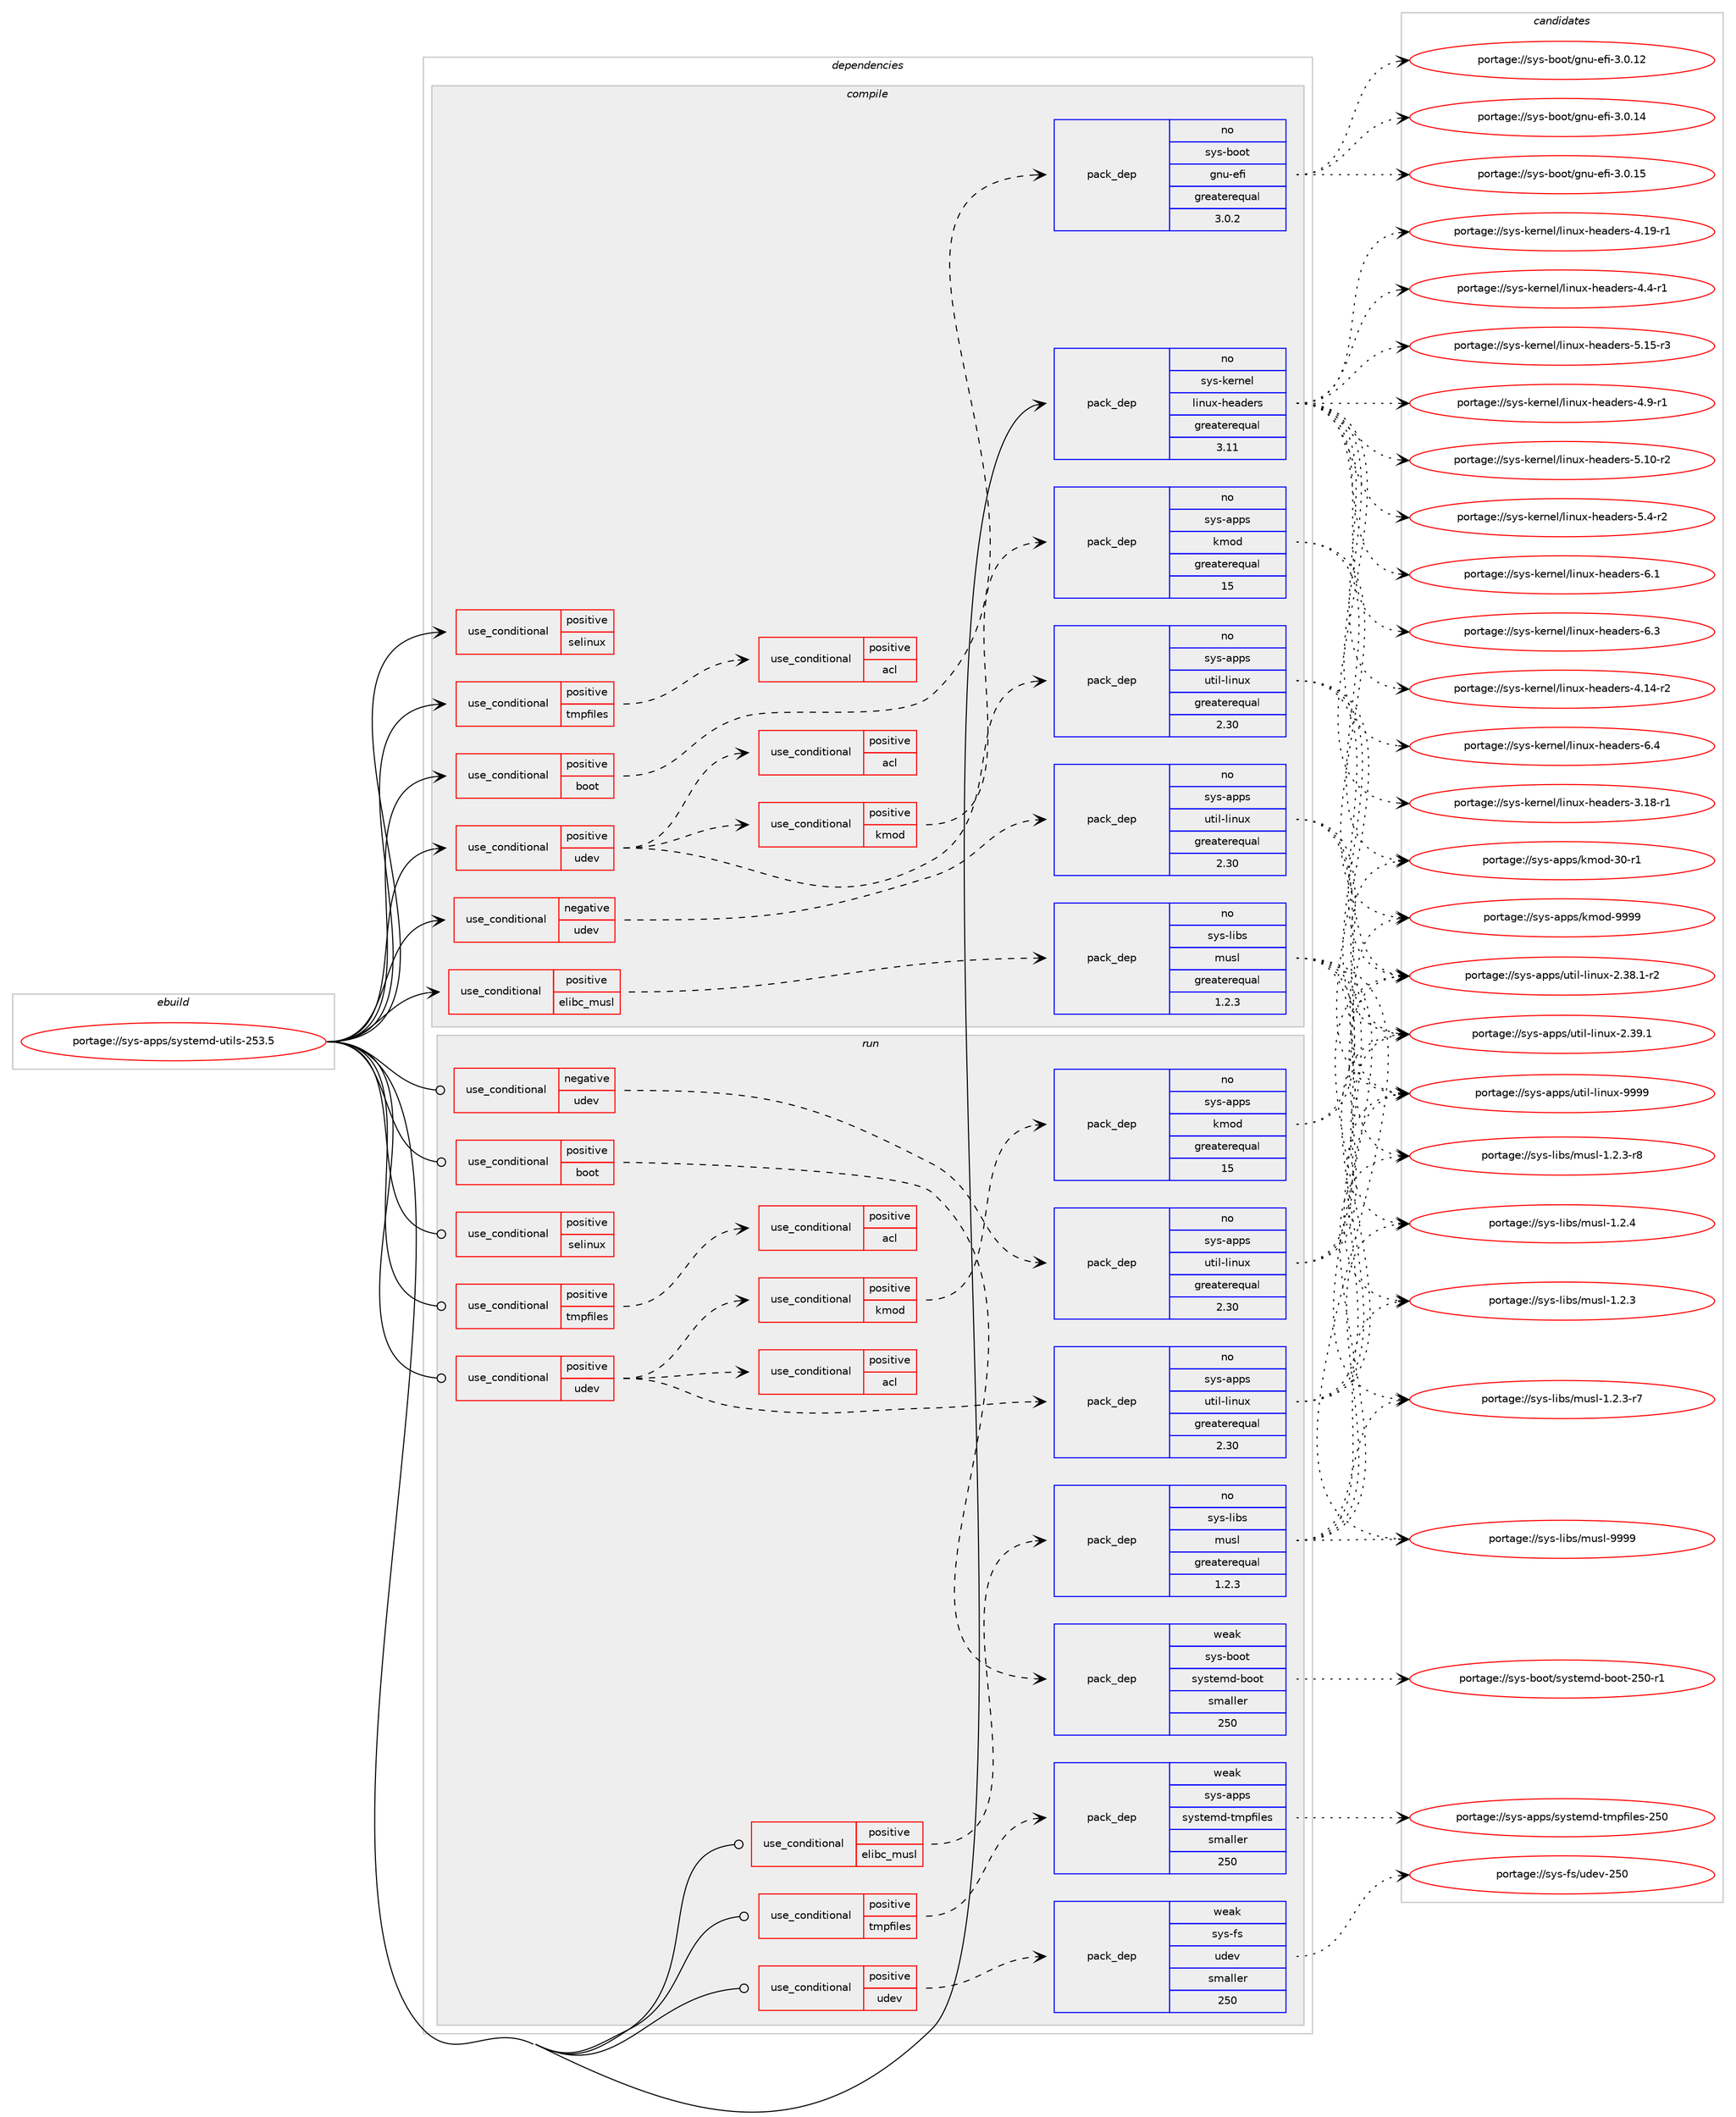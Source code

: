 digraph prolog {

# *************
# Graph options
# *************

newrank=true;
concentrate=true;
compound=true;
graph [rankdir=LR,fontname=Helvetica,fontsize=10,ranksep=1.5];#, ranksep=2.5, nodesep=0.2];
edge  [arrowhead=vee];
node  [fontname=Helvetica,fontsize=10];

# **********
# The ebuild
# **********

subgraph cluster_leftcol {
color=gray;
rank=same;
label=<<i>ebuild</i>>;
id [label="portage://sys-apps/systemd-utils-253.5", color=red, width=4, href="../sys-apps/systemd-utils-253.5.svg"];
}

# ****************
# The dependencies
# ****************

subgraph cluster_midcol {
color=gray;
label=<<i>dependencies</i>>;
subgraph cluster_compile {
fillcolor="#eeeeee";
style=filled;
label=<<i>compile</i>>;
subgraph cond603 {
dependency1075 [label=<<TABLE BORDER="0" CELLBORDER="1" CELLSPACING="0" CELLPADDING="4"><TR><TD ROWSPAN="3" CELLPADDING="10">use_conditional</TD></TR><TR><TD>negative</TD></TR><TR><TD>udev</TD></TR></TABLE>>, shape=none, color=red];
subgraph pack463 {
dependency1076 [label=<<TABLE BORDER="0" CELLBORDER="1" CELLSPACING="0" CELLPADDING="4" WIDTH="220"><TR><TD ROWSPAN="6" CELLPADDING="30">pack_dep</TD></TR><TR><TD WIDTH="110">no</TD></TR><TR><TD>sys-apps</TD></TR><TR><TD>util-linux</TD></TR><TR><TD>greaterequal</TD></TR><TR><TD>2.30</TD></TR></TABLE>>, shape=none, color=blue];
}
dependency1075:e -> dependency1076:w [weight=20,style="dashed",arrowhead="vee"];
# *** BEGIN UNKNOWN DEPENDENCY TYPE (TODO) ***
# dependency1075 -> package_dependency(portage://sys-apps/systemd-utils-253.5,install,no,sys-libs,libcap,none,[,,],[slot(0),equal],[])
# *** END UNKNOWN DEPENDENCY TYPE (TODO) ***

# *** BEGIN UNKNOWN DEPENDENCY TYPE (TODO) ***
# dependency1075 -> package_dependency(portage://sys-apps/systemd-utils-253.5,install,no,virtual,libcrypt,none,[,,],any_same_slot,[])
# *** END UNKNOWN DEPENDENCY TYPE (TODO) ***

}
id:e -> dependency1075:w [weight=20,style="solid",arrowhead="vee"];
subgraph cond604 {
dependency1077 [label=<<TABLE BORDER="0" CELLBORDER="1" CELLSPACING="0" CELLPADDING="4"><TR><TD ROWSPAN="3" CELLPADDING="10">use_conditional</TD></TR><TR><TD>positive</TD></TR><TR><TD>boot</TD></TR></TABLE>>, shape=none, color=red];
subgraph pack464 {
dependency1078 [label=<<TABLE BORDER="0" CELLBORDER="1" CELLSPACING="0" CELLPADDING="4" WIDTH="220"><TR><TD ROWSPAN="6" CELLPADDING="30">pack_dep</TD></TR><TR><TD WIDTH="110">no</TD></TR><TR><TD>sys-boot</TD></TR><TR><TD>gnu-efi</TD></TR><TR><TD>greaterequal</TD></TR><TR><TD>3.0.2</TD></TR></TABLE>>, shape=none, color=blue];
}
dependency1077:e -> dependency1078:w [weight=20,style="dashed",arrowhead="vee"];
}
id:e -> dependency1077:w [weight=20,style="solid",arrowhead="vee"];
subgraph cond605 {
dependency1079 [label=<<TABLE BORDER="0" CELLBORDER="1" CELLSPACING="0" CELLPADDING="4"><TR><TD ROWSPAN="3" CELLPADDING="10">use_conditional</TD></TR><TR><TD>positive</TD></TR><TR><TD>elibc_musl</TD></TR></TABLE>>, shape=none, color=red];
subgraph pack465 {
dependency1080 [label=<<TABLE BORDER="0" CELLBORDER="1" CELLSPACING="0" CELLPADDING="4" WIDTH="220"><TR><TD ROWSPAN="6" CELLPADDING="30">pack_dep</TD></TR><TR><TD WIDTH="110">no</TD></TR><TR><TD>sys-libs</TD></TR><TR><TD>musl</TD></TR><TR><TD>greaterequal</TD></TR><TR><TD>1.2.3</TD></TR></TABLE>>, shape=none, color=blue];
}
dependency1079:e -> dependency1080:w [weight=20,style="dashed",arrowhead="vee"];
}
id:e -> dependency1079:w [weight=20,style="solid",arrowhead="vee"];
subgraph cond606 {
dependency1081 [label=<<TABLE BORDER="0" CELLBORDER="1" CELLSPACING="0" CELLPADDING="4"><TR><TD ROWSPAN="3" CELLPADDING="10">use_conditional</TD></TR><TR><TD>positive</TD></TR><TR><TD>selinux</TD></TR></TABLE>>, shape=none, color=red];
# *** BEGIN UNKNOWN DEPENDENCY TYPE (TODO) ***
# dependency1081 -> package_dependency(portage://sys-apps/systemd-utils-253.5,install,no,sys-libs,libselinux,none,[,,],[slot(0),equal],[])
# *** END UNKNOWN DEPENDENCY TYPE (TODO) ***

}
id:e -> dependency1081:w [weight=20,style="solid",arrowhead="vee"];
subgraph cond607 {
dependency1082 [label=<<TABLE BORDER="0" CELLBORDER="1" CELLSPACING="0" CELLPADDING="4"><TR><TD ROWSPAN="3" CELLPADDING="10">use_conditional</TD></TR><TR><TD>positive</TD></TR><TR><TD>tmpfiles</TD></TR></TABLE>>, shape=none, color=red];
subgraph cond608 {
dependency1083 [label=<<TABLE BORDER="0" CELLBORDER="1" CELLSPACING="0" CELLPADDING="4"><TR><TD ROWSPAN="3" CELLPADDING="10">use_conditional</TD></TR><TR><TD>positive</TD></TR><TR><TD>acl</TD></TR></TABLE>>, shape=none, color=red];
# *** BEGIN UNKNOWN DEPENDENCY TYPE (TODO) ***
# dependency1083 -> package_dependency(portage://sys-apps/systemd-utils-253.5,install,no,sys-apps,acl,none,[,,],[slot(0),equal],[])
# *** END UNKNOWN DEPENDENCY TYPE (TODO) ***

}
dependency1082:e -> dependency1083:w [weight=20,style="dashed",arrowhead="vee"];
}
id:e -> dependency1082:w [weight=20,style="solid",arrowhead="vee"];
subgraph cond609 {
dependency1084 [label=<<TABLE BORDER="0" CELLBORDER="1" CELLSPACING="0" CELLPADDING="4"><TR><TD ROWSPAN="3" CELLPADDING="10">use_conditional</TD></TR><TR><TD>positive</TD></TR><TR><TD>udev</TD></TR></TABLE>>, shape=none, color=red];
subgraph pack466 {
dependency1085 [label=<<TABLE BORDER="0" CELLBORDER="1" CELLSPACING="0" CELLPADDING="4" WIDTH="220"><TR><TD ROWSPAN="6" CELLPADDING="30">pack_dep</TD></TR><TR><TD WIDTH="110">no</TD></TR><TR><TD>sys-apps</TD></TR><TR><TD>util-linux</TD></TR><TR><TD>greaterequal</TD></TR><TR><TD>2.30</TD></TR></TABLE>>, shape=none, color=blue];
}
dependency1084:e -> dependency1085:w [weight=20,style="dashed",arrowhead="vee"];
# *** BEGIN UNKNOWN DEPENDENCY TYPE (TODO) ***
# dependency1084 -> package_dependency(portage://sys-apps/systemd-utils-253.5,install,no,sys-libs,libcap,none,[,,],[slot(0),equal],[use(optenable(abi_x86_32),negative),use(optenable(abi_x86_64),negative),use(optenable(abi_x86_x32),negative),use(optenable(abi_mips_n32),negative),use(optenable(abi_mips_n64),negative),use(optenable(abi_mips_o32),negative),use(optenable(abi_s390_32),negative),use(optenable(abi_s390_64),negative)])
# *** END UNKNOWN DEPENDENCY TYPE (TODO) ***

# *** BEGIN UNKNOWN DEPENDENCY TYPE (TODO) ***
# dependency1084 -> package_dependency(portage://sys-apps/systemd-utils-253.5,install,no,virtual,libcrypt,none,[,,],any_same_slot,[use(optenable(abi_x86_32),negative),use(optenable(abi_x86_64),negative),use(optenable(abi_x86_x32),negative),use(optenable(abi_mips_n32),negative),use(optenable(abi_mips_n64),negative),use(optenable(abi_mips_o32),negative),use(optenable(abi_s390_32),negative),use(optenable(abi_s390_64),negative)])
# *** END UNKNOWN DEPENDENCY TYPE (TODO) ***

subgraph cond610 {
dependency1086 [label=<<TABLE BORDER="0" CELLBORDER="1" CELLSPACING="0" CELLPADDING="4"><TR><TD ROWSPAN="3" CELLPADDING="10">use_conditional</TD></TR><TR><TD>positive</TD></TR><TR><TD>acl</TD></TR></TABLE>>, shape=none, color=red];
# *** BEGIN UNKNOWN DEPENDENCY TYPE (TODO) ***
# dependency1086 -> package_dependency(portage://sys-apps/systemd-utils-253.5,install,no,sys-apps,acl,none,[,,],[slot(0),equal],[])
# *** END UNKNOWN DEPENDENCY TYPE (TODO) ***

}
dependency1084:e -> dependency1086:w [weight=20,style="dashed",arrowhead="vee"];
subgraph cond611 {
dependency1087 [label=<<TABLE BORDER="0" CELLBORDER="1" CELLSPACING="0" CELLPADDING="4"><TR><TD ROWSPAN="3" CELLPADDING="10">use_conditional</TD></TR><TR><TD>positive</TD></TR><TR><TD>kmod</TD></TR></TABLE>>, shape=none, color=red];
subgraph pack467 {
dependency1088 [label=<<TABLE BORDER="0" CELLBORDER="1" CELLSPACING="0" CELLPADDING="4" WIDTH="220"><TR><TD ROWSPAN="6" CELLPADDING="30">pack_dep</TD></TR><TR><TD WIDTH="110">no</TD></TR><TR><TD>sys-apps</TD></TR><TR><TD>kmod</TD></TR><TR><TD>greaterequal</TD></TR><TR><TD>15</TD></TR></TABLE>>, shape=none, color=blue];
}
dependency1087:e -> dependency1088:w [weight=20,style="dashed",arrowhead="vee"];
}
dependency1084:e -> dependency1087:w [weight=20,style="dashed",arrowhead="vee"];
}
id:e -> dependency1084:w [weight=20,style="solid",arrowhead="vee"];
subgraph pack468 {
dependency1089 [label=<<TABLE BORDER="0" CELLBORDER="1" CELLSPACING="0" CELLPADDING="4" WIDTH="220"><TR><TD ROWSPAN="6" CELLPADDING="30">pack_dep</TD></TR><TR><TD WIDTH="110">no</TD></TR><TR><TD>sys-kernel</TD></TR><TR><TD>linux-headers</TD></TR><TR><TD>greaterequal</TD></TR><TR><TD>3.11</TD></TR></TABLE>>, shape=none, color=blue];
}
id:e -> dependency1089:w [weight=20,style="solid",arrowhead="vee"];
}
subgraph cluster_compileandrun {
fillcolor="#eeeeee";
style=filled;
label=<<i>compile and run</i>>;
}
subgraph cluster_run {
fillcolor="#eeeeee";
style=filled;
label=<<i>run</i>>;
subgraph cond612 {
dependency1090 [label=<<TABLE BORDER="0" CELLBORDER="1" CELLSPACING="0" CELLPADDING="4"><TR><TD ROWSPAN="3" CELLPADDING="10">use_conditional</TD></TR><TR><TD>negative</TD></TR><TR><TD>udev</TD></TR></TABLE>>, shape=none, color=red];
subgraph pack469 {
dependency1091 [label=<<TABLE BORDER="0" CELLBORDER="1" CELLSPACING="0" CELLPADDING="4" WIDTH="220"><TR><TD ROWSPAN="6" CELLPADDING="30">pack_dep</TD></TR><TR><TD WIDTH="110">no</TD></TR><TR><TD>sys-apps</TD></TR><TR><TD>util-linux</TD></TR><TR><TD>greaterequal</TD></TR><TR><TD>2.30</TD></TR></TABLE>>, shape=none, color=blue];
}
dependency1090:e -> dependency1091:w [weight=20,style="dashed",arrowhead="vee"];
# *** BEGIN UNKNOWN DEPENDENCY TYPE (TODO) ***
# dependency1090 -> package_dependency(portage://sys-apps/systemd-utils-253.5,run,no,sys-libs,libcap,none,[,,],[slot(0),equal],[])
# *** END UNKNOWN DEPENDENCY TYPE (TODO) ***

# *** BEGIN UNKNOWN DEPENDENCY TYPE (TODO) ***
# dependency1090 -> package_dependency(portage://sys-apps/systemd-utils-253.5,run,no,virtual,libcrypt,none,[,,],any_same_slot,[])
# *** END UNKNOWN DEPENDENCY TYPE (TODO) ***

}
id:e -> dependency1090:w [weight=20,style="solid",arrowhead="odot"];
subgraph cond613 {
dependency1092 [label=<<TABLE BORDER="0" CELLBORDER="1" CELLSPACING="0" CELLPADDING="4"><TR><TD ROWSPAN="3" CELLPADDING="10">use_conditional</TD></TR><TR><TD>positive</TD></TR><TR><TD>boot</TD></TR></TABLE>>, shape=none, color=red];
subgraph pack470 {
dependency1093 [label=<<TABLE BORDER="0" CELLBORDER="1" CELLSPACING="0" CELLPADDING="4" WIDTH="220"><TR><TD ROWSPAN="6" CELLPADDING="30">pack_dep</TD></TR><TR><TD WIDTH="110">weak</TD></TR><TR><TD>sys-boot</TD></TR><TR><TD>systemd-boot</TD></TR><TR><TD>smaller</TD></TR><TR><TD>250</TD></TR></TABLE>>, shape=none, color=blue];
}
dependency1092:e -> dependency1093:w [weight=20,style="dashed",arrowhead="vee"];
}
id:e -> dependency1092:w [weight=20,style="solid",arrowhead="odot"];
subgraph cond614 {
dependency1094 [label=<<TABLE BORDER="0" CELLBORDER="1" CELLSPACING="0" CELLPADDING="4"><TR><TD ROWSPAN="3" CELLPADDING="10">use_conditional</TD></TR><TR><TD>positive</TD></TR><TR><TD>elibc_musl</TD></TR></TABLE>>, shape=none, color=red];
subgraph pack471 {
dependency1095 [label=<<TABLE BORDER="0" CELLBORDER="1" CELLSPACING="0" CELLPADDING="4" WIDTH="220"><TR><TD ROWSPAN="6" CELLPADDING="30">pack_dep</TD></TR><TR><TD WIDTH="110">no</TD></TR><TR><TD>sys-libs</TD></TR><TR><TD>musl</TD></TR><TR><TD>greaterequal</TD></TR><TR><TD>1.2.3</TD></TR></TABLE>>, shape=none, color=blue];
}
dependency1094:e -> dependency1095:w [weight=20,style="dashed",arrowhead="vee"];
}
id:e -> dependency1094:w [weight=20,style="solid",arrowhead="odot"];
subgraph cond615 {
dependency1096 [label=<<TABLE BORDER="0" CELLBORDER="1" CELLSPACING="0" CELLPADDING="4"><TR><TD ROWSPAN="3" CELLPADDING="10">use_conditional</TD></TR><TR><TD>positive</TD></TR><TR><TD>selinux</TD></TR></TABLE>>, shape=none, color=red];
# *** BEGIN UNKNOWN DEPENDENCY TYPE (TODO) ***
# dependency1096 -> package_dependency(portage://sys-apps/systemd-utils-253.5,run,no,sys-libs,libselinux,none,[,,],[slot(0),equal],[])
# *** END UNKNOWN DEPENDENCY TYPE (TODO) ***

}
id:e -> dependency1096:w [weight=20,style="solid",arrowhead="odot"];
subgraph cond616 {
dependency1097 [label=<<TABLE BORDER="0" CELLBORDER="1" CELLSPACING="0" CELLPADDING="4"><TR><TD ROWSPAN="3" CELLPADDING="10">use_conditional</TD></TR><TR><TD>positive</TD></TR><TR><TD>tmpfiles</TD></TR></TABLE>>, shape=none, color=red];
subgraph cond617 {
dependency1098 [label=<<TABLE BORDER="0" CELLBORDER="1" CELLSPACING="0" CELLPADDING="4"><TR><TD ROWSPAN="3" CELLPADDING="10">use_conditional</TD></TR><TR><TD>positive</TD></TR><TR><TD>acl</TD></TR></TABLE>>, shape=none, color=red];
# *** BEGIN UNKNOWN DEPENDENCY TYPE (TODO) ***
# dependency1098 -> package_dependency(portage://sys-apps/systemd-utils-253.5,run,no,sys-apps,acl,none,[,,],[slot(0),equal],[])
# *** END UNKNOWN DEPENDENCY TYPE (TODO) ***

}
dependency1097:e -> dependency1098:w [weight=20,style="dashed",arrowhead="vee"];
}
id:e -> dependency1097:w [weight=20,style="solid",arrowhead="odot"];
subgraph cond618 {
dependency1099 [label=<<TABLE BORDER="0" CELLBORDER="1" CELLSPACING="0" CELLPADDING="4"><TR><TD ROWSPAN="3" CELLPADDING="10">use_conditional</TD></TR><TR><TD>positive</TD></TR><TR><TD>tmpfiles</TD></TR></TABLE>>, shape=none, color=red];
subgraph pack472 {
dependency1100 [label=<<TABLE BORDER="0" CELLBORDER="1" CELLSPACING="0" CELLPADDING="4" WIDTH="220"><TR><TD ROWSPAN="6" CELLPADDING="30">pack_dep</TD></TR><TR><TD WIDTH="110">weak</TD></TR><TR><TD>sys-apps</TD></TR><TR><TD>systemd-tmpfiles</TD></TR><TR><TD>smaller</TD></TR><TR><TD>250</TD></TR></TABLE>>, shape=none, color=blue];
}
dependency1099:e -> dependency1100:w [weight=20,style="dashed",arrowhead="vee"];
}
id:e -> dependency1099:w [weight=20,style="solid",arrowhead="odot"];
subgraph cond619 {
dependency1101 [label=<<TABLE BORDER="0" CELLBORDER="1" CELLSPACING="0" CELLPADDING="4"><TR><TD ROWSPAN="3" CELLPADDING="10">use_conditional</TD></TR><TR><TD>positive</TD></TR><TR><TD>udev</TD></TR></TABLE>>, shape=none, color=red];
# *** BEGIN UNKNOWN DEPENDENCY TYPE (TODO) ***
# dependency1101 -> package_dependency(portage://sys-apps/systemd-utils-253.5,run,no,acct-group,audio,none,[,,],[],[])
# *** END UNKNOWN DEPENDENCY TYPE (TODO) ***

# *** BEGIN UNKNOWN DEPENDENCY TYPE (TODO) ***
# dependency1101 -> package_dependency(portage://sys-apps/systemd-utils-253.5,run,no,acct-group,cdrom,none,[,,],[],[])
# *** END UNKNOWN DEPENDENCY TYPE (TODO) ***

# *** BEGIN UNKNOWN DEPENDENCY TYPE (TODO) ***
# dependency1101 -> package_dependency(portage://sys-apps/systemd-utils-253.5,run,no,acct-group,dialout,none,[,,],[],[])
# *** END UNKNOWN DEPENDENCY TYPE (TODO) ***

# *** BEGIN UNKNOWN DEPENDENCY TYPE (TODO) ***
# dependency1101 -> package_dependency(portage://sys-apps/systemd-utils-253.5,run,no,acct-group,disk,none,[,,],[],[])
# *** END UNKNOWN DEPENDENCY TYPE (TODO) ***

# *** BEGIN UNKNOWN DEPENDENCY TYPE (TODO) ***
# dependency1101 -> package_dependency(portage://sys-apps/systemd-utils-253.5,run,no,acct-group,floppy,none,[,,],[],[])
# *** END UNKNOWN DEPENDENCY TYPE (TODO) ***

# *** BEGIN UNKNOWN DEPENDENCY TYPE (TODO) ***
# dependency1101 -> package_dependency(portage://sys-apps/systemd-utils-253.5,run,no,acct-group,input,none,[,,],[],[])
# *** END UNKNOWN DEPENDENCY TYPE (TODO) ***

# *** BEGIN UNKNOWN DEPENDENCY TYPE (TODO) ***
# dependency1101 -> package_dependency(portage://sys-apps/systemd-utils-253.5,run,no,acct-group,kmem,none,[,,],[],[])
# *** END UNKNOWN DEPENDENCY TYPE (TODO) ***

# *** BEGIN UNKNOWN DEPENDENCY TYPE (TODO) ***
# dependency1101 -> package_dependency(portage://sys-apps/systemd-utils-253.5,run,no,acct-group,kvm,none,[,,],[],[])
# *** END UNKNOWN DEPENDENCY TYPE (TODO) ***

# *** BEGIN UNKNOWN DEPENDENCY TYPE (TODO) ***
# dependency1101 -> package_dependency(portage://sys-apps/systemd-utils-253.5,run,no,acct-group,lp,none,[,,],[],[])
# *** END UNKNOWN DEPENDENCY TYPE (TODO) ***

# *** BEGIN UNKNOWN DEPENDENCY TYPE (TODO) ***
# dependency1101 -> package_dependency(portage://sys-apps/systemd-utils-253.5,run,no,acct-group,render,none,[,,],[],[])
# *** END UNKNOWN DEPENDENCY TYPE (TODO) ***

# *** BEGIN UNKNOWN DEPENDENCY TYPE (TODO) ***
# dependency1101 -> package_dependency(portage://sys-apps/systemd-utils-253.5,run,no,acct-group,sgx,none,[,,],[],[])
# *** END UNKNOWN DEPENDENCY TYPE (TODO) ***

# *** BEGIN UNKNOWN DEPENDENCY TYPE (TODO) ***
# dependency1101 -> package_dependency(portage://sys-apps/systemd-utils-253.5,run,no,acct-group,tape,none,[,,],[],[])
# *** END UNKNOWN DEPENDENCY TYPE (TODO) ***

# *** BEGIN UNKNOWN DEPENDENCY TYPE (TODO) ***
# dependency1101 -> package_dependency(portage://sys-apps/systemd-utils-253.5,run,no,acct-group,tty,none,[,,],[],[])
# *** END UNKNOWN DEPENDENCY TYPE (TODO) ***

# *** BEGIN UNKNOWN DEPENDENCY TYPE (TODO) ***
# dependency1101 -> package_dependency(portage://sys-apps/systemd-utils-253.5,run,no,acct-group,usb,none,[,,],[],[])
# *** END UNKNOWN DEPENDENCY TYPE (TODO) ***

# *** BEGIN UNKNOWN DEPENDENCY TYPE (TODO) ***
# dependency1101 -> package_dependency(portage://sys-apps/systemd-utils-253.5,run,no,acct-group,video,none,[,,],[],[])
# *** END UNKNOWN DEPENDENCY TYPE (TODO) ***

# *** BEGIN UNKNOWN DEPENDENCY TYPE (TODO) ***
# dependency1101 -> package_dependency(portage://sys-apps/systemd-utils-253.5,run,weak,sys-apps,gentoo-systemd-integration,none,[,,],[],[])
# *** END UNKNOWN DEPENDENCY TYPE (TODO) ***

# *** BEGIN UNKNOWN DEPENDENCY TYPE (TODO) ***
# dependency1101 -> package_dependency(portage://sys-apps/systemd-utils-253.5,run,weak,sys-apps,hwids,none,[,,],[],[use(enable(udev),none)])
# *** END UNKNOWN DEPENDENCY TYPE (TODO) ***

subgraph pack473 {
dependency1102 [label=<<TABLE BORDER="0" CELLBORDER="1" CELLSPACING="0" CELLPADDING="4" WIDTH="220"><TR><TD ROWSPAN="6" CELLPADDING="30">pack_dep</TD></TR><TR><TD WIDTH="110">weak</TD></TR><TR><TD>sys-fs</TD></TR><TR><TD>udev</TD></TR><TR><TD>smaller</TD></TR><TR><TD>250</TD></TR></TABLE>>, shape=none, color=blue];
}
dependency1101:e -> dependency1102:w [weight=20,style="dashed",arrowhead="vee"];
# *** BEGIN UNKNOWN DEPENDENCY TYPE (TODO) ***
# dependency1101 -> package_dependency(portage://sys-apps/systemd-utils-253.5,run,weak,sys-fs,eudev,none,[,,],[],[])
# *** END UNKNOWN DEPENDENCY TYPE (TODO) ***

}
id:e -> dependency1101:w [weight=20,style="solid",arrowhead="odot"];
subgraph cond620 {
dependency1103 [label=<<TABLE BORDER="0" CELLBORDER="1" CELLSPACING="0" CELLPADDING="4"><TR><TD ROWSPAN="3" CELLPADDING="10">use_conditional</TD></TR><TR><TD>positive</TD></TR><TR><TD>udev</TD></TR></TABLE>>, shape=none, color=red];
subgraph pack474 {
dependency1104 [label=<<TABLE BORDER="0" CELLBORDER="1" CELLSPACING="0" CELLPADDING="4" WIDTH="220"><TR><TD ROWSPAN="6" CELLPADDING="30">pack_dep</TD></TR><TR><TD WIDTH="110">no</TD></TR><TR><TD>sys-apps</TD></TR><TR><TD>util-linux</TD></TR><TR><TD>greaterequal</TD></TR><TR><TD>2.30</TD></TR></TABLE>>, shape=none, color=blue];
}
dependency1103:e -> dependency1104:w [weight=20,style="dashed",arrowhead="vee"];
# *** BEGIN UNKNOWN DEPENDENCY TYPE (TODO) ***
# dependency1103 -> package_dependency(portage://sys-apps/systemd-utils-253.5,run,no,sys-libs,libcap,none,[,,],[slot(0),equal],[use(optenable(abi_x86_32),negative),use(optenable(abi_x86_64),negative),use(optenable(abi_x86_x32),negative),use(optenable(abi_mips_n32),negative),use(optenable(abi_mips_n64),negative),use(optenable(abi_mips_o32),negative),use(optenable(abi_s390_32),negative),use(optenable(abi_s390_64),negative)])
# *** END UNKNOWN DEPENDENCY TYPE (TODO) ***

# *** BEGIN UNKNOWN DEPENDENCY TYPE (TODO) ***
# dependency1103 -> package_dependency(portage://sys-apps/systemd-utils-253.5,run,no,virtual,libcrypt,none,[,,],any_same_slot,[use(optenable(abi_x86_32),negative),use(optenable(abi_x86_64),negative),use(optenable(abi_x86_x32),negative),use(optenable(abi_mips_n32),negative),use(optenable(abi_mips_n64),negative),use(optenable(abi_mips_o32),negative),use(optenable(abi_s390_32),negative),use(optenable(abi_s390_64),negative)])
# *** END UNKNOWN DEPENDENCY TYPE (TODO) ***

subgraph cond621 {
dependency1105 [label=<<TABLE BORDER="0" CELLBORDER="1" CELLSPACING="0" CELLPADDING="4"><TR><TD ROWSPAN="3" CELLPADDING="10">use_conditional</TD></TR><TR><TD>positive</TD></TR><TR><TD>acl</TD></TR></TABLE>>, shape=none, color=red];
# *** BEGIN UNKNOWN DEPENDENCY TYPE (TODO) ***
# dependency1105 -> package_dependency(portage://sys-apps/systemd-utils-253.5,run,no,sys-apps,acl,none,[,,],[slot(0),equal],[])
# *** END UNKNOWN DEPENDENCY TYPE (TODO) ***

}
dependency1103:e -> dependency1105:w [weight=20,style="dashed",arrowhead="vee"];
subgraph cond622 {
dependency1106 [label=<<TABLE BORDER="0" CELLBORDER="1" CELLSPACING="0" CELLPADDING="4"><TR><TD ROWSPAN="3" CELLPADDING="10">use_conditional</TD></TR><TR><TD>positive</TD></TR><TR><TD>kmod</TD></TR></TABLE>>, shape=none, color=red];
subgraph pack475 {
dependency1107 [label=<<TABLE BORDER="0" CELLBORDER="1" CELLSPACING="0" CELLPADDING="4" WIDTH="220"><TR><TD ROWSPAN="6" CELLPADDING="30">pack_dep</TD></TR><TR><TD WIDTH="110">no</TD></TR><TR><TD>sys-apps</TD></TR><TR><TD>kmod</TD></TR><TR><TD>greaterequal</TD></TR><TR><TD>15</TD></TR></TABLE>>, shape=none, color=blue];
}
dependency1106:e -> dependency1107:w [weight=20,style="dashed",arrowhead="vee"];
}
dependency1103:e -> dependency1106:w [weight=20,style="dashed",arrowhead="vee"];
}
id:e -> dependency1103:w [weight=20,style="solid",arrowhead="odot"];
# *** BEGIN UNKNOWN DEPENDENCY TYPE (TODO) ***
# id -> package_dependency(portage://sys-apps/systemd-utils-253.5,run,weak,sys-apps,systemd,none,[,,],[],[])
# *** END UNKNOWN DEPENDENCY TYPE (TODO) ***

}
}

# **************
# The candidates
# **************

subgraph cluster_choices {
rank=same;
color=gray;
label=<<i>candidates</i>>;

subgraph choice463 {
color=black;
nodesep=1;
choice11512111545971121121154711711610510845108105110117120455046515646494511450 [label="portage://sys-apps/util-linux-2.38.1-r2", color=red, width=4,href="../sys-apps/util-linux-2.38.1-r2.svg"];
choice1151211154597112112115471171161051084510810511011712045504651574649 [label="portage://sys-apps/util-linux-2.39.1", color=red, width=4,href="../sys-apps/util-linux-2.39.1.svg"];
choice115121115459711211211547117116105108451081051101171204557575757 [label="portage://sys-apps/util-linux-9999", color=red, width=4,href="../sys-apps/util-linux-9999.svg"];
dependency1076:e -> choice11512111545971121121154711711610510845108105110117120455046515646494511450:w [style=dotted,weight="100"];
dependency1076:e -> choice1151211154597112112115471171161051084510810511011712045504651574649:w [style=dotted,weight="100"];
dependency1076:e -> choice115121115459711211211547117116105108451081051101171204557575757:w [style=dotted,weight="100"];
}
subgraph choice464 {
color=black;
nodesep=1;
choice1151211154598111111116471031101174510110210545514648464950 [label="portage://sys-boot/gnu-efi-3.0.12", color=red, width=4,href="../sys-boot/gnu-efi-3.0.12.svg"];
choice1151211154598111111116471031101174510110210545514648464952 [label="portage://sys-boot/gnu-efi-3.0.14", color=red, width=4,href="../sys-boot/gnu-efi-3.0.14.svg"];
choice1151211154598111111116471031101174510110210545514648464953 [label="portage://sys-boot/gnu-efi-3.0.15", color=red, width=4,href="../sys-boot/gnu-efi-3.0.15.svg"];
dependency1078:e -> choice1151211154598111111116471031101174510110210545514648464950:w [style=dotted,weight="100"];
dependency1078:e -> choice1151211154598111111116471031101174510110210545514648464952:w [style=dotted,weight="100"];
dependency1078:e -> choice1151211154598111111116471031101174510110210545514648464953:w [style=dotted,weight="100"];
}
subgraph choice465 {
color=black;
nodesep=1;
choice115121115451081059811547109117115108454946504651 [label="portage://sys-libs/musl-1.2.3", color=red, width=4,href="../sys-libs/musl-1.2.3.svg"];
choice1151211154510810598115471091171151084549465046514511455 [label="portage://sys-libs/musl-1.2.3-r7", color=red, width=4,href="../sys-libs/musl-1.2.3-r7.svg"];
choice1151211154510810598115471091171151084549465046514511456 [label="portage://sys-libs/musl-1.2.3-r8", color=red, width=4,href="../sys-libs/musl-1.2.3-r8.svg"];
choice115121115451081059811547109117115108454946504652 [label="portage://sys-libs/musl-1.2.4", color=red, width=4,href="../sys-libs/musl-1.2.4.svg"];
choice1151211154510810598115471091171151084557575757 [label="portage://sys-libs/musl-9999", color=red, width=4,href="../sys-libs/musl-9999.svg"];
dependency1080:e -> choice115121115451081059811547109117115108454946504651:w [style=dotted,weight="100"];
dependency1080:e -> choice1151211154510810598115471091171151084549465046514511455:w [style=dotted,weight="100"];
dependency1080:e -> choice1151211154510810598115471091171151084549465046514511456:w [style=dotted,weight="100"];
dependency1080:e -> choice115121115451081059811547109117115108454946504652:w [style=dotted,weight="100"];
dependency1080:e -> choice1151211154510810598115471091171151084557575757:w [style=dotted,weight="100"];
}
subgraph choice466 {
color=black;
nodesep=1;
choice11512111545971121121154711711610510845108105110117120455046515646494511450 [label="portage://sys-apps/util-linux-2.38.1-r2", color=red, width=4,href="../sys-apps/util-linux-2.38.1-r2.svg"];
choice1151211154597112112115471171161051084510810511011712045504651574649 [label="portage://sys-apps/util-linux-2.39.1", color=red, width=4,href="../sys-apps/util-linux-2.39.1.svg"];
choice115121115459711211211547117116105108451081051101171204557575757 [label="portage://sys-apps/util-linux-9999", color=red, width=4,href="../sys-apps/util-linux-9999.svg"];
dependency1085:e -> choice11512111545971121121154711711610510845108105110117120455046515646494511450:w [style=dotted,weight="100"];
dependency1085:e -> choice1151211154597112112115471171161051084510810511011712045504651574649:w [style=dotted,weight="100"];
dependency1085:e -> choice115121115459711211211547117116105108451081051101171204557575757:w [style=dotted,weight="100"];
}
subgraph choice467 {
color=black;
nodesep=1;
choice1151211154597112112115471071091111004551484511449 [label="portage://sys-apps/kmod-30-r1", color=red, width=4,href="../sys-apps/kmod-30-r1.svg"];
choice1151211154597112112115471071091111004557575757 [label="portage://sys-apps/kmod-9999", color=red, width=4,href="../sys-apps/kmod-9999.svg"];
dependency1088:e -> choice1151211154597112112115471071091111004551484511449:w [style=dotted,weight="100"];
dependency1088:e -> choice1151211154597112112115471071091111004557575757:w [style=dotted,weight="100"];
}
subgraph choice468 {
color=black;
nodesep=1;
choice1151211154510710111411010110847108105110117120451041019710010111411545514649564511449 [label="portage://sys-kernel/linux-headers-3.18-r1", color=red, width=4,href="../sys-kernel/linux-headers-3.18-r1.svg"];
choice1151211154510710111411010110847108105110117120451041019710010111411545524649524511450 [label="portage://sys-kernel/linux-headers-4.14-r2", color=red, width=4,href="../sys-kernel/linux-headers-4.14-r2.svg"];
choice1151211154510710111411010110847108105110117120451041019710010111411545524649574511449 [label="portage://sys-kernel/linux-headers-4.19-r1", color=red, width=4,href="../sys-kernel/linux-headers-4.19-r1.svg"];
choice11512111545107101114110101108471081051101171204510410197100101114115455246524511449 [label="portage://sys-kernel/linux-headers-4.4-r1", color=red, width=4,href="../sys-kernel/linux-headers-4.4-r1.svg"];
choice11512111545107101114110101108471081051101171204510410197100101114115455246574511449 [label="portage://sys-kernel/linux-headers-4.9-r1", color=red, width=4,href="../sys-kernel/linux-headers-4.9-r1.svg"];
choice1151211154510710111411010110847108105110117120451041019710010111411545534649484511450 [label="portage://sys-kernel/linux-headers-5.10-r2", color=red, width=4,href="../sys-kernel/linux-headers-5.10-r2.svg"];
choice1151211154510710111411010110847108105110117120451041019710010111411545534649534511451 [label="portage://sys-kernel/linux-headers-5.15-r3", color=red, width=4,href="../sys-kernel/linux-headers-5.15-r3.svg"];
choice11512111545107101114110101108471081051101171204510410197100101114115455346524511450 [label="portage://sys-kernel/linux-headers-5.4-r2", color=red, width=4,href="../sys-kernel/linux-headers-5.4-r2.svg"];
choice1151211154510710111411010110847108105110117120451041019710010111411545544649 [label="portage://sys-kernel/linux-headers-6.1", color=red, width=4,href="../sys-kernel/linux-headers-6.1.svg"];
choice1151211154510710111411010110847108105110117120451041019710010111411545544651 [label="portage://sys-kernel/linux-headers-6.3", color=red, width=4,href="../sys-kernel/linux-headers-6.3.svg"];
choice1151211154510710111411010110847108105110117120451041019710010111411545544652 [label="portage://sys-kernel/linux-headers-6.4", color=red, width=4,href="../sys-kernel/linux-headers-6.4.svg"];
dependency1089:e -> choice1151211154510710111411010110847108105110117120451041019710010111411545514649564511449:w [style=dotted,weight="100"];
dependency1089:e -> choice1151211154510710111411010110847108105110117120451041019710010111411545524649524511450:w [style=dotted,weight="100"];
dependency1089:e -> choice1151211154510710111411010110847108105110117120451041019710010111411545524649574511449:w [style=dotted,weight="100"];
dependency1089:e -> choice11512111545107101114110101108471081051101171204510410197100101114115455246524511449:w [style=dotted,weight="100"];
dependency1089:e -> choice11512111545107101114110101108471081051101171204510410197100101114115455246574511449:w [style=dotted,weight="100"];
dependency1089:e -> choice1151211154510710111411010110847108105110117120451041019710010111411545534649484511450:w [style=dotted,weight="100"];
dependency1089:e -> choice1151211154510710111411010110847108105110117120451041019710010111411545534649534511451:w [style=dotted,weight="100"];
dependency1089:e -> choice11512111545107101114110101108471081051101171204510410197100101114115455346524511450:w [style=dotted,weight="100"];
dependency1089:e -> choice1151211154510710111411010110847108105110117120451041019710010111411545544649:w [style=dotted,weight="100"];
dependency1089:e -> choice1151211154510710111411010110847108105110117120451041019710010111411545544651:w [style=dotted,weight="100"];
dependency1089:e -> choice1151211154510710111411010110847108105110117120451041019710010111411545544652:w [style=dotted,weight="100"];
}
subgraph choice469 {
color=black;
nodesep=1;
choice11512111545971121121154711711610510845108105110117120455046515646494511450 [label="portage://sys-apps/util-linux-2.38.1-r2", color=red, width=4,href="../sys-apps/util-linux-2.38.1-r2.svg"];
choice1151211154597112112115471171161051084510810511011712045504651574649 [label="portage://sys-apps/util-linux-2.39.1", color=red, width=4,href="../sys-apps/util-linux-2.39.1.svg"];
choice115121115459711211211547117116105108451081051101171204557575757 [label="portage://sys-apps/util-linux-9999", color=red, width=4,href="../sys-apps/util-linux-9999.svg"];
dependency1091:e -> choice11512111545971121121154711711610510845108105110117120455046515646494511450:w [style=dotted,weight="100"];
dependency1091:e -> choice1151211154597112112115471171161051084510810511011712045504651574649:w [style=dotted,weight="100"];
dependency1091:e -> choice115121115459711211211547117116105108451081051101171204557575757:w [style=dotted,weight="100"];
}
subgraph choice470 {
color=black;
nodesep=1;
choice1151211154598111111116471151211151161011091004598111111116455053484511449 [label="portage://sys-boot/systemd-boot-250-r1", color=red, width=4,href="../sys-boot/systemd-boot-250-r1.svg"];
dependency1093:e -> choice1151211154598111111116471151211151161011091004598111111116455053484511449:w [style=dotted,weight="100"];
}
subgraph choice471 {
color=black;
nodesep=1;
choice115121115451081059811547109117115108454946504651 [label="portage://sys-libs/musl-1.2.3", color=red, width=4,href="../sys-libs/musl-1.2.3.svg"];
choice1151211154510810598115471091171151084549465046514511455 [label="portage://sys-libs/musl-1.2.3-r7", color=red, width=4,href="../sys-libs/musl-1.2.3-r7.svg"];
choice1151211154510810598115471091171151084549465046514511456 [label="portage://sys-libs/musl-1.2.3-r8", color=red, width=4,href="../sys-libs/musl-1.2.3-r8.svg"];
choice115121115451081059811547109117115108454946504652 [label="portage://sys-libs/musl-1.2.4", color=red, width=4,href="../sys-libs/musl-1.2.4.svg"];
choice1151211154510810598115471091171151084557575757 [label="portage://sys-libs/musl-9999", color=red, width=4,href="../sys-libs/musl-9999.svg"];
dependency1095:e -> choice115121115451081059811547109117115108454946504651:w [style=dotted,weight="100"];
dependency1095:e -> choice1151211154510810598115471091171151084549465046514511455:w [style=dotted,weight="100"];
dependency1095:e -> choice1151211154510810598115471091171151084549465046514511456:w [style=dotted,weight="100"];
dependency1095:e -> choice115121115451081059811547109117115108454946504652:w [style=dotted,weight="100"];
dependency1095:e -> choice1151211154510810598115471091171151084557575757:w [style=dotted,weight="100"];
}
subgraph choice472 {
color=black;
nodesep=1;
choice1151211154597112112115471151211151161011091004511610911210210510810111545505348 [label="portage://sys-apps/systemd-tmpfiles-250", color=red, width=4,href="../sys-apps/systemd-tmpfiles-250.svg"];
dependency1100:e -> choice1151211154597112112115471151211151161011091004511610911210210510810111545505348:w [style=dotted,weight="100"];
}
subgraph choice473 {
color=black;
nodesep=1;
choice115121115451021154711710010111845505348 [label="portage://sys-fs/udev-250", color=red, width=4,href="../sys-fs/udev-250.svg"];
dependency1102:e -> choice115121115451021154711710010111845505348:w [style=dotted,weight="100"];
}
subgraph choice474 {
color=black;
nodesep=1;
choice11512111545971121121154711711610510845108105110117120455046515646494511450 [label="portage://sys-apps/util-linux-2.38.1-r2", color=red, width=4,href="../sys-apps/util-linux-2.38.1-r2.svg"];
choice1151211154597112112115471171161051084510810511011712045504651574649 [label="portage://sys-apps/util-linux-2.39.1", color=red, width=4,href="../sys-apps/util-linux-2.39.1.svg"];
choice115121115459711211211547117116105108451081051101171204557575757 [label="portage://sys-apps/util-linux-9999", color=red, width=4,href="../sys-apps/util-linux-9999.svg"];
dependency1104:e -> choice11512111545971121121154711711610510845108105110117120455046515646494511450:w [style=dotted,weight="100"];
dependency1104:e -> choice1151211154597112112115471171161051084510810511011712045504651574649:w [style=dotted,weight="100"];
dependency1104:e -> choice115121115459711211211547117116105108451081051101171204557575757:w [style=dotted,weight="100"];
}
subgraph choice475 {
color=black;
nodesep=1;
choice1151211154597112112115471071091111004551484511449 [label="portage://sys-apps/kmod-30-r1", color=red, width=4,href="../sys-apps/kmod-30-r1.svg"];
choice1151211154597112112115471071091111004557575757 [label="portage://sys-apps/kmod-9999", color=red, width=4,href="../sys-apps/kmod-9999.svg"];
dependency1107:e -> choice1151211154597112112115471071091111004551484511449:w [style=dotted,weight="100"];
dependency1107:e -> choice1151211154597112112115471071091111004557575757:w [style=dotted,weight="100"];
}
}

}
